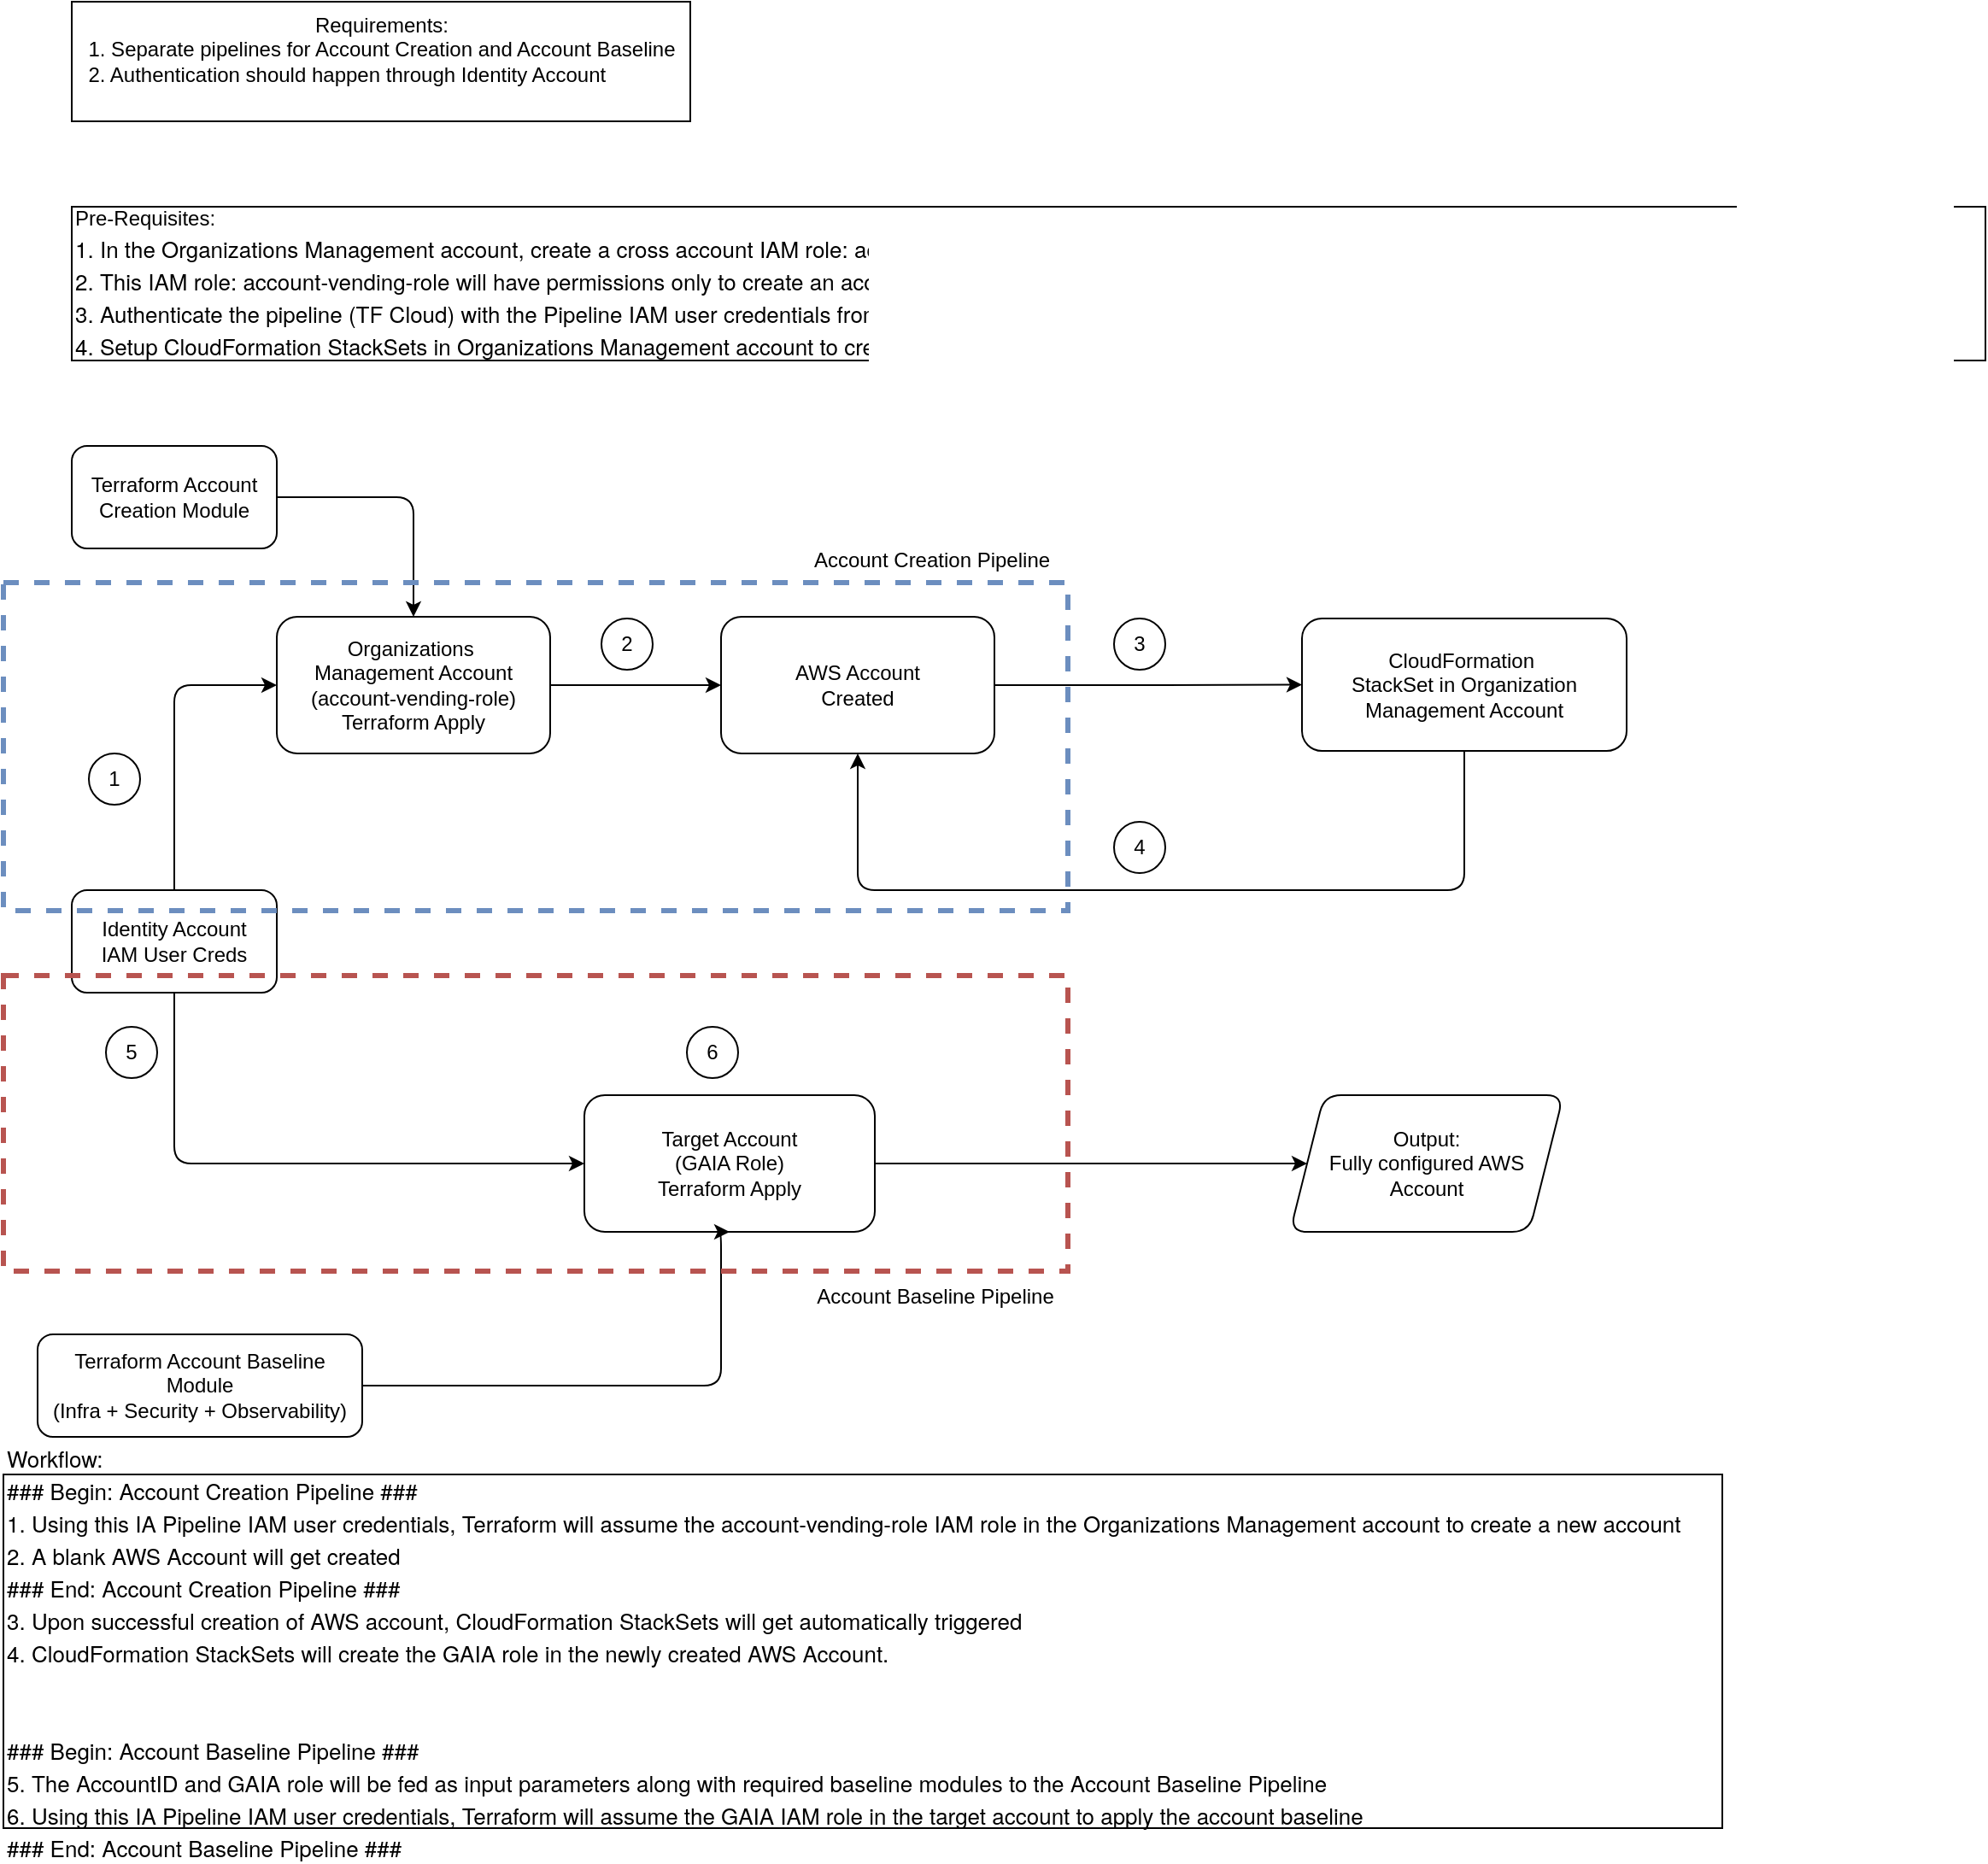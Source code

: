<mxfile version="20.6.0" type="github"><diagram id="2QvGI95wrqPby8yqoMBq" name="Page-1"><mxGraphModel dx="1216" dy="1115" grid="1" gridSize="10" guides="1" tooltips="1" connect="1" arrows="1" fold="1" page="0" pageScale="1" pageWidth="850" pageHeight="1100" math="0" shadow="0"><root><mxCell id="0"/><mxCell id="1" parent="0"/><mxCell id="1_UJU0adXX3Zm79nmcnS-13" value="" style="edgeStyle=orthogonalEdgeStyle;rounded=1;orthogonalLoop=1;jettySize=auto;html=1;" parent="1" source="1_UJU0adXX3Zm79nmcnS-3" target="1_UJU0adXX3Zm79nmcnS-12" edge="1"><mxGeometry relative="1" as="geometry"/></mxCell><mxCell id="1_UJU0adXX3Zm79nmcnS-3" value="Organizations&amp;nbsp;&lt;br&gt;Management Account&lt;br&gt;(account-vending-role)&lt;br&gt;Terraform Apply" style="rounded=1;whiteSpace=wrap;html=1;" parent="1" vertex="1"><mxGeometry x="200" y="80" width="160" height="80" as="geometry"/></mxCell><mxCell id="1_UJU0adXX3Zm79nmcnS-5" style="edgeStyle=orthogonalEdgeStyle;rounded=1;orthogonalLoop=1;jettySize=auto;html=1;entryX=0;entryY=0.5;entryDx=0;entryDy=0;" parent="1" source="1_UJU0adXX3Zm79nmcnS-4" target="1_UJU0adXX3Zm79nmcnS-3" edge="1"><mxGeometry relative="1" as="geometry"/></mxCell><mxCell id="1_UJU0adXX3Zm79nmcnS-50" style="edgeStyle=orthogonalEdgeStyle;rounded=1;orthogonalLoop=1;jettySize=auto;html=1;entryX=0;entryY=0.5;entryDx=0;entryDy=0;" parent="1" source="1_UJU0adXX3Zm79nmcnS-4" target="1_UJU0adXX3Zm79nmcnS-24" edge="1"><mxGeometry relative="1" as="geometry"><Array as="points"><mxPoint x="140" y="400"/></Array></mxGeometry></mxCell><mxCell id="1_UJU0adXX3Zm79nmcnS-4" value="Identity Account&lt;br&gt;IAM User Creds" style="rounded=1;whiteSpace=wrap;html=1;gradientColor=none;" parent="1" vertex="1"><mxGeometry x="80" y="240" width="120" height="60" as="geometry"/></mxCell><mxCell id="1_UJU0adXX3Zm79nmcnS-15" value="" style="edgeStyle=orthogonalEdgeStyle;rounded=1;orthogonalLoop=1;jettySize=auto;html=1;" parent="1" source="1_UJU0adXX3Zm79nmcnS-12" target="1_UJU0adXX3Zm79nmcnS-14" edge="1"><mxGeometry relative="1" as="geometry"/></mxCell><mxCell id="1_UJU0adXX3Zm79nmcnS-12" value="AWS Account&lt;br&gt;Created" style="whiteSpace=wrap;html=1;rounded=1;" parent="1" vertex="1"><mxGeometry x="460" y="80" width="160" height="80" as="geometry"/></mxCell><mxCell id="1_UJU0adXX3Zm79nmcnS-17" style="edgeStyle=orthogonalEdgeStyle;rounded=1;orthogonalLoop=1;jettySize=auto;html=1;entryX=0.5;entryY=1;entryDx=0;entryDy=0;" parent="1" source="1_UJU0adXX3Zm79nmcnS-14" target="1_UJU0adXX3Zm79nmcnS-12" edge="1"><mxGeometry relative="1" as="geometry"><Array as="points"><mxPoint x="895" y="240"/><mxPoint x="540" y="240"/></Array></mxGeometry></mxCell><mxCell id="1_UJU0adXX3Zm79nmcnS-14" value="CloudFormation&amp;nbsp;&lt;br&gt;StackSet in Organization Management Account" style="whiteSpace=wrap;html=1;rounded=1;" parent="1" vertex="1"><mxGeometry x="800" y="81" width="190" height="77.5" as="geometry"/></mxCell><mxCell id="1_UJU0adXX3Zm79nmcnS-27" style="edgeStyle=orthogonalEdgeStyle;rounded=1;orthogonalLoop=1;jettySize=auto;html=1;entryX=0;entryY=0.5;entryDx=0;entryDy=0;" parent="1" source="1_UJU0adXX3Zm79nmcnS-24" target="1_UJU0adXX3Zm79nmcnS-26" edge="1"><mxGeometry relative="1" as="geometry"/></mxCell><mxCell id="1_UJU0adXX3Zm79nmcnS-24" value="Target Account&lt;br&gt;(GAIA Role)&lt;br&gt;Terraform Apply" style="whiteSpace=wrap;html=1;rounded=1;" parent="1" vertex="1"><mxGeometry x="380" y="360" width="170" height="80" as="geometry"/></mxCell><mxCell id="1_UJU0adXX3Zm79nmcnS-26" value="Output:&lt;br&gt;Fully configured AWS Account" style="shape=parallelogram;perimeter=parallelogramPerimeter;whiteSpace=wrap;html=1;fixedSize=1;rounded=1;" parent="1" vertex="1"><mxGeometry x="793" y="360" width="160" height="80" as="geometry"/></mxCell><mxCell id="1_UJU0adXX3Zm79nmcnS-32" style="edgeStyle=orthogonalEdgeStyle;rounded=1;orthogonalLoop=1;jettySize=auto;html=1;entryX=0.5;entryY=0;entryDx=0;entryDy=0;" parent="1" source="1_UJU0adXX3Zm79nmcnS-31" target="1_UJU0adXX3Zm79nmcnS-3" edge="1"><mxGeometry relative="1" as="geometry"><Array as="points"><mxPoint x="280" y="10"/></Array></mxGeometry></mxCell><mxCell id="1_UJU0adXX3Zm79nmcnS-31" value="Terraform Account Creation Module" style="rounded=1;whiteSpace=wrap;html=1;" parent="1" vertex="1"><mxGeometry x="80" y="-20" width="120" height="60" as="geometry"/></mxCell><mxCell id="1_UJU0adXX3Zm79nmcnS-34" style="edgeStyle=orthogonalEdgeStyle;rounded=1;orthogonalLoop=1;jettySize=auto;html=1;entryX=0.5;entryY=1;entryDx=0;entryDy=0;" parent="1" source="1_UJU0adXX3Zm79nmcnS-33" target="1_UJU0adXX3Zm79nmcnS-24" edge="1"><mxGeometry relative="1" as="geometry"><Array as="points"><mxPoint x="460" y="530"/></Array></mxGeometry></mxCell><mxCell id="1_UJU0adXX3Zm79nmcnS-33" value="Terraform Account Baseline Module&lt;br&gt;(Infra + Security + Observability)" style="rounded=1;whiteSpace=wrap;html=1;" parent="1" vertex="1"><mxGeometry x="60" y="500" width="190" height="60" as="geometry"/></mxCell><mxCell id="1_UJU0adXX3Zm79nmcnS-36" value="" style="rounded=0;whiteSpace=wrap;html=1;dashed=1;fillColor=none;strokeColor=#6c8ebf;strokeWidth=3;" parent="1" vertex="1"><mxGeometry x="40" y="60" width="623" height="192" as="geometry"/></mxCell><mxCell id="1_UJU0adXX3Zm79nmcnS-37" value="Account Creation Pipeline" style="text;html=1;align=center;verticalAlign=middle;resizable=0;points=[];autosize=1;strokeColor=none;fillColor=none;rounded=1;dashed=1;" parent="1" vertex="1"><mxGeometry x="505" y="34" width="156" height="26" as="geometry"/></mxCell><mxCell id="1_UJU0adXX3Zm79nmcnS-38" value="Account Baseline Pipeline" style="text;html=1;align=center;verticalAlign=middle;resizable=0;points=[];autosize=1;strokeColor=none;fillColor=none;" parent="1" vertex="1"><mxGeometry x="506" y="465" width="157" height="26" as="geometry"/></mxCell><mxCell id="1_UJU0adXX3Zm79nmcnS-39" value="Requirements:&lt;br&gt;&lt;div style=&quot;text-align: left;&quot;&gt;&lt;span style=&quot;background-color: initial;&quot;&gt;1. Separate pipelines for Account Creation and Account Baseline&lt;/span&gt;&lt;/div&gt;&lt;div style=&quot;text-align: left;&quot;&gt;&lt;span style=&quot;background-color: initial;&quot;&gt;2. Authentication should happen through Identity Account&lt;/span&gt;&lt;/div&gt;&amp;nbsp;" style="text;html=1;align=center;verticalAlign=middle;resizable=0;points=[];autosize=1;strokeColor=default;fillColor=none;" parent="1" vertex="1"><mxGeometry x="80" y="-280" width="362" height="70" as="geometry"/></mxCell><mxCell id="1_UJU0adXX3Zm79nmcnS-40" value="&lt;p style=&quot;margin: 0px; font-variant-numeric: normal; font-variant-east-asian: normal; font-stretch: normal; font-size: 13px; line-height: normal; font-family: &amp;quot;Helvetica Neue&amp;quot;;&quot; class=&quot;p1&quot;&gt;Workflow:&amp;nbsp;&lt;/p&gt;&lt;p style=&quot;margin: 0px; font-variant-numeric: normal; font-variant-east-asian: normal; font-stretch: normal; font-size: 13px; line-height: normal; font-family: &amp;quot;Helvetica Neue&amp;quot;;&quot; class=&quot;p1&quot;&gt;### Begin: Account Creation Pipeline ###&lt;/p&gt;&lt;p style=&quot;margin: 0px; font-variant-numeric: normal; font-variant-east-asian: normal; font-stretch: normal; font-size: 13px; line-height: normal; font-family: &amp;quot;Helvetica Neue&amp;quot;;&quot; class=&quot;p1&quot;&gt;1.&amp;nbsp;Using this IA Pipeline IAM user credentials, Terraform will assume the account-vending-role IAM role in the Organizations Management account to create a new account&lt;/p&gt;&lt;p style=&quot;margin: 0px; font-variant-numeric: normal; font-variant-east-asian: normal; font-stretch: normal; font-size: 13px; line-height: normal; font-family: &amp;quot;Helvetica Neue&amp;quot;;&quot; class=&quot;p1&quot;&gt;2. A blank AWS Account will get created&lt;/p&gt;&lt;p style=&quot;margin: 0px; font-variant-numeric: normal; font-variant-east-asian: normal; font-stretch: normal; font-size: 13px; line-height: normal; font-family: &amp;quot;Helvetica Neue&amp;quot;;&quot; class=&quot;p1&quot;&gt;### End: Account Creation Pipeline ###&lt;br&gt;&lt;/p&gt;&lt;p style=&quot;margin: 0px; font-variant-numeric: normal; font-variant-east-asian: normal; font-stretch: normal; font-size: 13px; line-height: normal; font-family: &amp;quot;Helvetica Neue&amp;quot;;&quot; class=&quot;p1&quot;&gt;3. Upon successful creation of AWS account, CloudFormation StackSets will get automatically triggered&lt;/p&gt;&lt;p style=&quot;margin: 0px; font-variant-numeric: normal; font-variant-east-asian: normal; font-stretch: normal; font-size: 13px; line-height: normal; font-family: &amp;quot;Helvetica Neue&amp;quot;;&quot; class=&quot;p1&quot;&gt;4. CloudFormation StackSets will create the GAIA role in the newly created AWS Account.&lt;/p&gt;&lt;p style=&quot;margin: 0px; font-variant-numeric: normal; font-variant-east-asian: normal; font-stretch: normal; font-size: 13px; line-height: normal; font-family: &amp;quot;Helvetica Neue&amp;quot;;&quot; class=&quot;p1&quot;&gt;&lt;br&gt;&lt;br&gt;&lt;/p&gt;&lt;p style=&quot;margin: 0px; font-variant-numeric: normal; font-variant-east-asian: normal; font-stretch: normal; font-size: 13px; line-height: normal; font-family: &amp;quot;Helvetica Neue&amp;quot;;&quot; class=&quot;p1&quot;&gt;### Begin: Account Baseline Pipeline ###&lt;br&gt;5. The AccountID and GAIA role will be fed as input parameters along with required baseline modules to the Account Baseline Pipeline&lt;/p&gt;&lt;p style=&quot;margin: 0px; font-variant-numeric: normal; font-variant-east-asian: normal; font-stretch: normal; font-size: 13px; line-height: normal; font-family: &amp;quot;Helvetica Neue&amp;quot;;&quot; class=&quot;p1&quot;&gt;6. Using this IA Pipeline IAM user credentials, Terraform will assume the GAIA IAM role in the target account to apply the account baseline&lt;br&gt;&lt;/p&gt;&lt;p style=&quot;margin: 0px; font-variant-numeric: normal; font-variant-east-asian: normal; font-stretch: normal; font-size: 13px; line-height: normal; font-family: &amp;quot;Helvetica Neue&amp;quot;;&quot; class=&quot;p1&quot;&gt;### End: Account Baseline Pipeline ###&lt;/p&gt;" style="text;html=1;align=left;verticalAlign=middle;resizable=0;points=[];autosize=1;strokeColor=default;fillColor=none;rounded=0;strokeWidth=1;" parent="1" vertex="1"><mxGeometry x="40" y="582" width="1006" height="207" as="geometry"/></mxCell><mxCell id="1_UJU0adXX3Zm79nmcnS-41" value="Pre-Requisites:&lt;br&gt;&lt;p style=&quot;font-variant-numeric: normal; font-variant-east-asian: normal; font-stretch: normal; font-size: 13px; line-height: normal; font-family: &amp;quot;Helvetica Neue&amp;quot;; margin: 0px;&quot; class=&quot;p1&quot;&gt;1. In the Organizations Management account, create a cross account IAM role: account-vending-role which can only be assumed from Identity Account (IA) account Pipeline user credentials&lt;/p&gt;&lt;p style=&quot;font-variant-numeric: normal; font-variant-east-asian: normal; font-stretch: normal; font-size: 13px; line-height: normal; font-family: &amp;quot;Helvetica Neue&amp;quot;; margin: 0px;&quot; class=&quot;p1&quot;&gt;2.&amp;nbsp;This IAM role: account-vending-role will have permissions only to create an account. And this role will only be used for account provisioning purpose&lt;/p&gt;&lt;p style=&quot;font-variant-numeric: normal; font-variant-east-asian: normal; font-stretch: normal; font-size: 13px; line-height: normal; font-family: &amp;quot;Helvetica Neue&amp;quot;; margin: 0px;&quot; class=&quot;p1&quot;&gt;3.&amp;nbsp;Authenticate the pipeline (TF Cloud) with the Pipeline IAM user credentials from Identity Account (IA)&lt;/p&gt;&lt;p style=&quot;font-variant-numeric: normal; font-variant-east-asian: normal; font-stretch: normal; font-size: 13px; line-height: normal; font-family: &amp;quot;Helvetica Neue&amp;quot;; margin: 0px;&quot; class=&quot;p1&quot;&gt;4. Setup CloudFormation StackSets in Organizations Management account to create GAIA Role in the Spoke/Target accounts&lt;/p&gt;" style="text;html=1;align=left;verticalAlign=middle;resizable=0;points=[];autosize=1;strokeColor=default;fillColor=none;" parent="1" vertex="1"><mxGeometry x="80" y="-160" width="1120" height="90" as="geometry"/></mxCell><mxCell id="1_UJU0adXX3Zm79nmcnS-43" value="1" style="ellipse;whiteSpace=wrap;html=1;aspect=fixed;rounded=0;strokeColor=default;strokeWidth=1;fillColor=none;gradientColor=none;" parent="1" vertex="1"><mxGeometry x="90" y="160" width="30" height="30" as="geometry"/></mxCell><mxCell id="1_UJU0adXX3Zm79nmcnS-44" value="2" style="ellipse;whiteSpace=wrap;html=1;aspect=fixed;rounded=0;strokeColor=default;strokeWidth=1;fillColor=none;gradientColor=none;" parent="1" vertex="1"><mxGeometry x="390" y="81" width="30" height="30" as="geometry"/></mxCell><mxCell id="1_UJU0adXX3Zm79nmcnS-45" value="3" style="ellipse;whiteSpace=wrap;html=1;aspect=fixed;rounded=0;strokeColor=default;strokeWidth=1;fillColor=none;gradientColor=none;" parent="1" vertex="1"><mxGeometry x="690" y="81" width="30" height="30" as="geometry"/></mxCell><mxCell id="1_UJU0adXX3Zm79nmcnS-46" value="4" style="ellipse;whiteSpace=wrap;html=1;aspect=fixed;rounded=0;strokeColor=default;strokeWidth=1;fillColor=none;gradientColor=none;" parent="1" vertex="1"><mxGeometry x="690" y="200" width="30" height="30" as="geometry"/></mxCell><mxCell id="1_UJU0adXX3Zm79nmcnS-47" value="5" style="ellipse;whiteSpace=wrap;html=1;aspect=fixed;rounded=0;strokeColor=default;strokeWidth=1;fillColor=none;gradientColor=none;" parent="1" vertex="1"><mxGeometry x="100" y="320" width="30" height="30" as="geometry"/></mxCell><mxCell id="1_UJU0adXX3Zm79nmcnS-48" value="6" style="ellipse;whiteSpace=wrap;html=1;aspect=fixed;rounded=0;strokeColor=default;strokeWidth=1;fillColor=none;gradientColor=none;" parent="1" vertex="1"><mxGeometry x="440" y="320" width="30" height="30" as="geometry"/></mxCell><mxCell id="1_UJU0adXX3Zm79nmcnS-35" value="" style="rounded=0;whiteSpace=wrap;html=1;fillColor=none;dashed=1;strokeColor=#b85450;strokeWidth=3;" parent="1" vertex="1"><mxGeometry x="40" y="290" width="623" height="173" as="geometry"/></mxCell></root></mxGraphModel></diagram></mxfile>